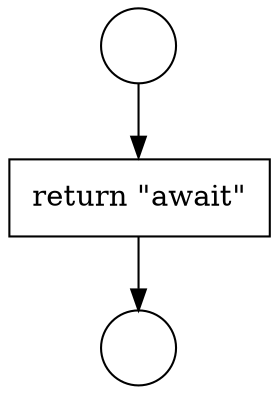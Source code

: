 digraph {
  node3132 [shape=circle label=" " color="black" fillcolor="white" style=filled]
  node3134 [shape=none, margin=0, label=<<font color="black">
    <table border="0" cellborder="1" cellspacing="0" cellpadding="10">
      <tr><td align="left">return &quot;await&quot;</td></tr>
    </table>
  </font>> color="black" fillcolor="white" style=filled]
  node3133 [shape=circle label=" " color="black" fillcolor="white" style=filled]
  node3132 -> node3134 [ color="black"]
  node3134 -> node3133 [ color="black"]
}
